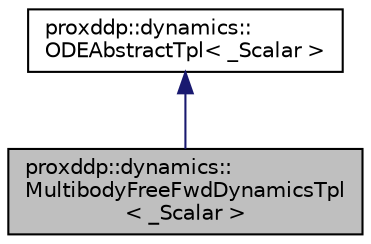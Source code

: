 digraph "proxddp::dynamics::MultibodyFreeFwdDynamicsTpl&lt; _Scalar &gt;"
{
 // LATEX_PDF_SIZE
  bgcolor="transparent";
  edge [fontname="Helvetica",fontsize="10",labelfontname="Helvetica",labelfontsize="10"];
  node [fontname="Helvetica",fontsize="10",shape=record];
  Node1 [label="proxddp::dynamics::\lMultibodyFreeFwdDynamicsTpl\l\< _Scalar \>",height=0.2,width=0.4,color="black", fillcolor="grey75", style="filled", fontcolor="black",tooltip="Free-space multibody forward dynamics, using Pinocchio."];
  Node2 -> Node1 [dir="back",color="midnightblue",fontsize="10",style="solid",fontname="Helvetica"];
  Node2 [label="proxddp::dynamics::\lODEAbstractTpl\< _Scalar \>",height=0.2,width=0.4,color="black",URL="$structproxddp_1_1dynamics_1_1ODEAbstractTpl.html",tooltip="Base class for ODE dynamics ."];
}
